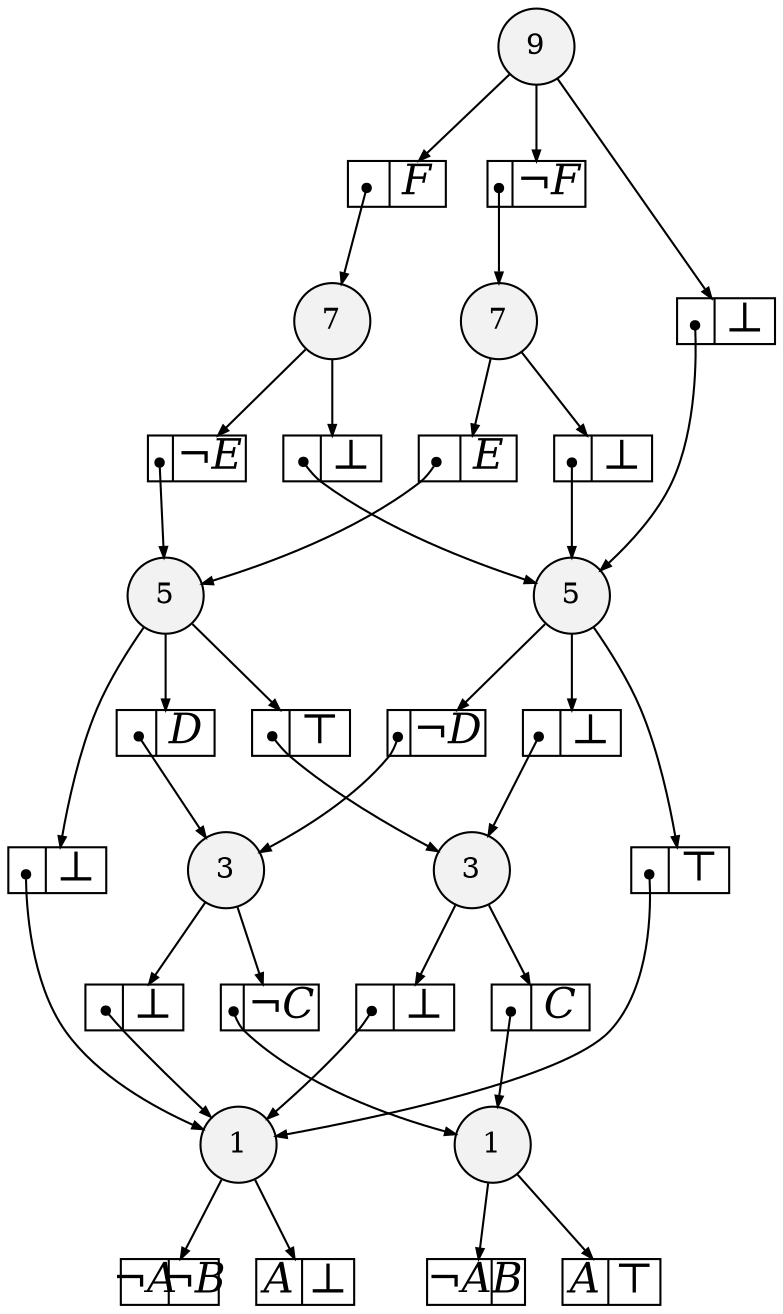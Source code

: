 
digraph sdd {

overlap=false

{rank=same; n28 }
{rank=same; n26 n27 }
{rank=same; n24 n25 }
{rank=same; n22 n23 }
{rank=same; n15 n21 }

n28 [label= "9",style=filled,fillcolor=gray95,shape=circle,height=.25,width=.25]; 
n28e0
      [label= "<L>|<R>&not;F",
      shape=record,
      fontsize=20,
      fontname="Times-Italic",
      fillcolor=white,
      style=filled,
      fixedsize=true,
      height=.30, 
      width=.65];

n28->n28e0 [arrowsize=.50];
n28e0:L:c->n26 [arrowsize=.50,tailclip=false,arrowtail=dot,dir=both];
n28e1
      [label= "<L>|<R>F",
      shape=record,
      fontsize=20,
      fontname="Times-Italic",
      fillcolor=white,
      style=filled,
      fixedsize=true,
      height=.30, 
      width=.65];

n28->n28e1 [arrowsize=.50];
n28e1:L:c->n27 [arrowsize=.50,tailclip=false,arrowtail=dot,dir=both];
n28e2
      [label= "<L>|<R>&#8869;",
      shape=record,
      fontsize=20,
      fontname="Times-Italic",
      fillcolor=white,
      style=filled,
      fixedsize=true,
      height=.30, 
      width=.65];

n28->n28e2 [arrowsize=.50];
n28e2:L:c->n25 [arrowsize=.50,tailclip=false,arrowtail=dot,dir=both];
n26 [label= "7",style=filled,fillcolor=gray95,shape=circle,height=.25,width=.25]; 
n26e0
      [label= "<L>|<R>E",
      shape=record,
      fontsize=20,
      fontname="Times-Italic",
      fillcolor=white,
      style=filled,
      fixedsize=true,
      height=.30, 
      width=.65];

n26->n26e0 [arrowsize=.50];
n26e0:L:c->n24 [arrowsize=.50,tailclip=false,arrowtail=dot,dir=both];
n26e1
      [label= "<L>|<R>&#8869;",
      shape=record,
      fontsize=20,
      fontname="Times-Italic",
      fillcolor=white,
      style=filled,
      fixedsize=true,
      height=.30, 
      width=.65];

n26->n26e1 [arrowsize=.50];
n26e1:L:c->n25 [arrowsize=.50,tailclip=false,arrowtail=dot,dir=both];
n27 [label= "7",style=filled,fillcolor=gray95,shape=circle,height=.25,width=.25]; 
n27e0
      [label= "<L>|<R>&not;E",
      shape=record,
      fontsize=20,
      fontname="Times-Italic",
      fillcolor=white,
      style=filled,
      fixedsize=true,
      height=.30, 
      width=.65];

n27->n27e0 [arrowsize=.50];
n27e0:L:c->n24 [arrowsize=.50,tailclip=false,arrowtail=dot,dir=both];
n27e1
      [label= "<L>|<R>&#8869;",
      shape=record,
      fontsize=20,
      fontname="Times-Italic",
      fillcolor=white,
      style=filled,
      fixedsize=true,
      height=.30, 
      width=.65];

n27->n27e1 [arrowsize=.50];
n27e1:L:c->n25 [arrowsize=.50,tailclip=false,arrowtail=dot,dir=both];
n24 [label= "5",style=filled,fillcolor=gray95,shape=circle,height=.25,width=.25]; 
n24e0
      [label= "<L>|<R>D",
      shape=record,
      fontsize=20,
      fontname="Times-Italic",
      fillcolor=white,
      style=filled,
      fixedsize=true,
      height=.30, 
      width=.65];

n24->n24e0 [arrowsize=.50];
n24e0:L:c->n22 [arrowsize=.50,tailclip=false,arrowtail=dot,dir=both];
n24e1
      [label= "<L>|<R>&#8868;",
      shape=record,
      fontsize=20,
      fontname="Times-Italic",
      fillcolor=white,
      style=filled,
      fixedsize=true,
      height=.30, 
      width=.65];

n24->n24e1 [arrowsize=.50];
n24e1:L:c->n23 [arrowsize=.50,tailclip=false,arrowtail=dot,dir=both];
n24e2
      [label= "<L>|<R>&#8869;",
      shape=record,
      fontsize=20,
      fontname="Times-Italic",
      fillcolor=white,
      style=filled,
      fixedsize=true,
      height=.30, 
      width=.65];

n24->n24e2 [arrowsize=.50];
n24e2:L:c->n21 [arrowsize=.50,tailclip=false,arrowtail=dot,dir=both];
n25 [label= "5",style=filled,fillcolor=gray95,shape=circle,height=.25,width=.25]; 
n25e0
      [label= "<L>|<R>&not;D",
      shape=record,
      fontsize=20,
      fontname="Times-Italic",
      fillcolor=white,
      style=filled,
      fixedsize=true,
      height=.30, 
      width=.65];

n25->n25e0 [arrowsize=.50];
n25e0:L:c->n22 [arrowsize=.50,tailclip=false,arrowtail=dot,dir=both];
n25e1
      [label= "<L>|<R>&#8868;",
      shape=record,
      fontsize=20,
      fontname="Times-Italic",
      fillcolor=white,
      style=filled,
      fixedsize=true,
      height=.30, 
      width=.65];

n25->n25e1 [arrowsize=.50];
n25e1:L:c->n21 [arrowsize=.50,tailclip=false,arrowtail=dot,dir=both];
n25e2
      [label= "<L>|<R>&#8869;",
      shape=record,
      fontsize=20,
      fontname="Times-Italic",
      fillcolor=white,
      style=filled,
      fixedsize=true,
      height=.30, 
      width=.65];

n25->n25e2 [arrowsize=.50];
n25e2:L:c->n23 [arrowsize=.50,tailclip=false,arrowtail=dot,dir=both];
n22 [label= "3",style=filled,fillcolor=gray95,shape=circle,height=.25,width=.25]; 
n22e0
      [label= "<L>|<R>&not;C",
      shape=record,
      fontsize=20,
      fontname="Times-Italic",
      fillcolor=white,
      style=filled,
      fixedsize=true,
      height=.30, 
      width=.65];

n22->n22e0 [arrowsize=.50];
n22e0:L:c->n15 [arrowsize=.50,tailclip=false,arrowtail=dot,dir=both];
n22e1
      [label= "<L>|<R>&#8869;",
      shape=record,
      fontsize=20,
      fontname="Times-Italic",
      fillcolor=white,
      style=filled,
      fixedsize=true,
      height=.30, 
      width=.65];

n22->n22e1 [arrowsize=.50];
n22e1:L:c->n21 [arrowsize=.50,tailclip=false,arrowtail=dot,dir=both];
n23 [label= "3",style=filled,fillcolor=gray95,shape=circle,height=.25,width=.25]; 
n23e0
      [label= "<L>|<R>C",
      shape=record,
      fontsize=20,
      fontname="Times-Italic",
      fillcolor=white,
      style=filled,
      fixedsize=true,
      height=.30, 
      width=.65];

n23->n23e0 [arrowsize=.50];
n23e0:L:c->n15 [arrowsize=.50,tailclip=false,arrowtail=dot,dir=both];
n23e1
      [label= "<L>|<R>&#8869;",
      shape=record,
      fontsize=20,
      fontname="Times-Italic",
      fillcolor=white,
      style=filled,
      fixedsize=true,
      height=.30, 
      width=.65];

n23->n23e1 [arrowsize=.50];
n23e1:L:c->n21 [arrowsize=.50,tailclip=false,arrowtail=dot,dir=both];
n15 [label= "1",style=filled,fillcolor=gray95,shape=circle,height=.25,width=.25]; 
n15e0
      [label= "<L>&not;A|<R>B",
      shape=record,
      fontsize=20,
      fontname="Times-Italic",
      fillcolor=white,
      style=filled,
      fixedsize=true,
      height=.30, 
      width=.65];

n15->n15e0 [arrowsize=.50];
n15e1
      [label= "<L>A|<R>&#8868;",
      shape=record,
      fontsize=20,
      fontname="Times-Italic",
      fillcolor=white,
      style=filled,
      fixedsize=true,
      height=.30, 
      width=.65];

n15->n15e1 [arrowsize=.50];
n21 [label= "1",style=filled,fillcolor=gray95,shape=circle,height=.25,width=.25]; 
n21e0
      [label= "<L>&not;A|<R>&not;B",
      shape=record,
      fontsize=20,
      fontname="Times-Italic",
      fillcolor=white,
      style=filled,
      fixedsize=true,
      height=.30, 
      width=.65];

n21->n21e0 [arrowsize=.50];
n21e1
      [label= "<L>A|<R>&#8869;",
      shape=record,
      fontsize=20,
      fontname="Times-Italic",
      fillcolor=white,
      style=filled,
      fixedsize=true,
      height=.30, 
      width=.65];

n21->n21e1 [arrowsize=.50];


}
